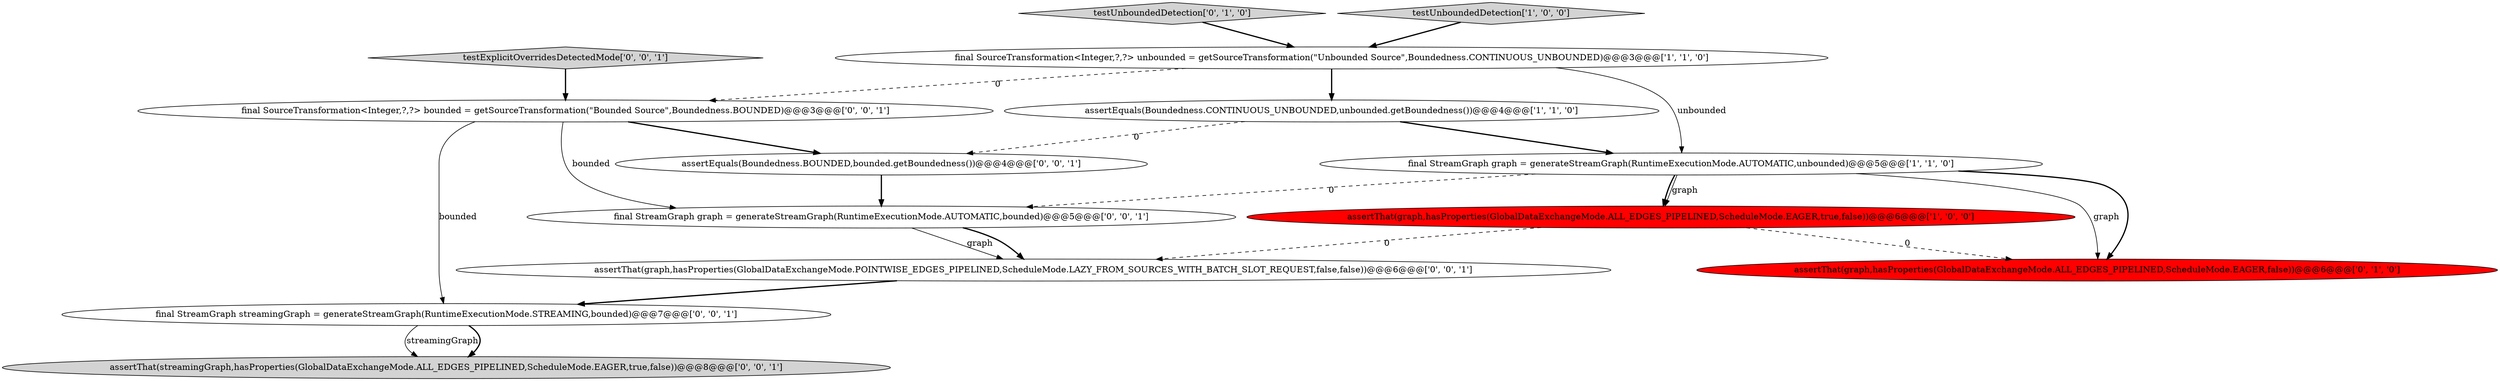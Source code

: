 digraph {
12 [style = filled, label = "final StreamGraph streamingGraph = generateStreamGraph(RuntimeExecutionMode.STREAMING,bounded)@@@7@@@['0', '0', '1']", fillcolor = white, shape = ellipse image = "AAA0AAABBB3BBB"];
2 [style = filled, label = "final StreamGraph graph = generateStreamGraph(RuntimeExecutionMode.AUTOMATIC,unbounded)@@@5@@@['1', '1', '0']", fillcolor = white, shape = ellipse image = "AAA0AAABBB1BBB"];
11 [style = filled, label = "final SourceTransformation<Integer,?,?> bounded = getSourceTransformation(\"Bounded Source\",Boundedness.BOUNDED)@@@3@@@['0', '0', '1']", fillcolor = white, shape = ellipse image = "AAA0AAABBB3BBB"];
10 [style = filled, label = "testExplicitOverridesDetectedMode['0', '0', '1']", fillcolor = lightgray, shape = diamond image = "AAA0AAABBB3BBB"];
9 [style = filled, label = "final StreamGraph graph = generateStreamGraph(RuntimeExecutionMode.AUTOMATIC,bounded)@@@5@@@['0', '0', '1']", fillcolor = white, shape = ellipse image = "AAA0AAABBB3BBB"];
13 [style = filled, label = "assertThat(graph,hasProperties(GlobalDataExchangeMode.POINTWISE_EDGES_PIPELINED,ScheduleMode.LAZY_FROM_SOURCES_WITH_BATCH_SLOT_REQUEST,false,false))@@@6@@@['0', '0', '1']", fillcolor = white, shape = ellipse image = "AAA0AAABBB3BBB"];
5 [style = filled, label = "testUnboundedDetection['0', '1', '0']", fillcolor = lightgray, shape = diamond image = "AAA0AAABBB2BBB"];
3 [style = filled, label = "assertEquals(Boundedness.CONTINUOUS_UNBOUNDED,unbounded.getBoundedness())@@@4@@@['1', '1', '0']", fillcolor = white, shape = ellipse image = "AAA0AAABBB1BBB"];
6 [style = filled, label = "assertThat(graph,hasProperties(GlobalDataExchangeMode.ALL_EDGES_PIPELINED,ScheduleMode.EAGER,false))@@@6@@@['0', '1', '0']", fillcolor = red, shape = ellipse image = "AAA1AAABBB2BBB"];
0 [style = filled, label = "assertThat(graph,hasProperties(GlobalDataExchangeMode.ALL_EDGES_PIPELINED,ScheduleMode.EAGER,true,false))@@@6@@@['1', '0', '0']", fillcolor = red, shape = ellipse image = "AAA1AAABBB1BBB"];
7 [style = filled, label = "assertThat(streamingGraph,hasProperties(GlobalDataExchangeMode.ALL_EDGES_PIPELINED,ScheduleMode.EAGER,true,false))@@@8@@@['0', '0', '1']", fillcolor = lightgray, shape = ellipse image = "AAA0AAABBB3BBB"];
4 [style = filled, label = "final SourceTransformation<Integer,?,?> unbounded = getSourceTransformation(\"Unbounded Source\",Boundedness.CONTINUOUS_UNBOUNDED)@@@3@@@['1', '1', '0']", fillcolor = white, shape = ellipse image = "AAA0AAABBB1BBB"];
8 [style = filled, label = "assertEquals(Boundedness.BOUNDED,bounded.getBoundedness())@@@4@@@['0', '0', '1']", fillcolor = white, shape = ellipse image = "AAA0AAABBB3BBB"];
1 [style = filled, label = "testUnboundedDetection['1', '0', '0']", fillcolor = lightgray, shape = diamond image = "AAA0AAABBB1BBB"];
4->3 [style = bold, label=""];
1->4 [style = bold, label=""];
4->2 [style = solid, label="unbounded"];
12->7 [style = solid, label="streamingGraph"];
2->6 [style = bold, label=""];
11->12 [style = solid, label="bounded"];
0->6 [style = dashed, label="0"];
2->0 [style = solid, label="graph"];
2->6 [style = solid, label="graph"];
12->7 [style = bold, label=""];
9->13 [style = solid, label="graph"];
2->0 [style = bold, label=""];
13->12 [style = bold, label=""];
3->2 [style = bold, label=""];
2->9 [style = dashed, label="0"];
5->4 [style = bold, label=""];
0->13 [style = dashed, label="0"];
11->9 [style = solid, label="bounded"];
8->9 [style = bold, label=""];
3->8 [style = dashed, label="0"];
11->8 [style = bold, label=""];
4->11 [style = dashed, label="0"];
9->13 [style = bold, label=""];
10->11 [style = bold, label=""];
}
